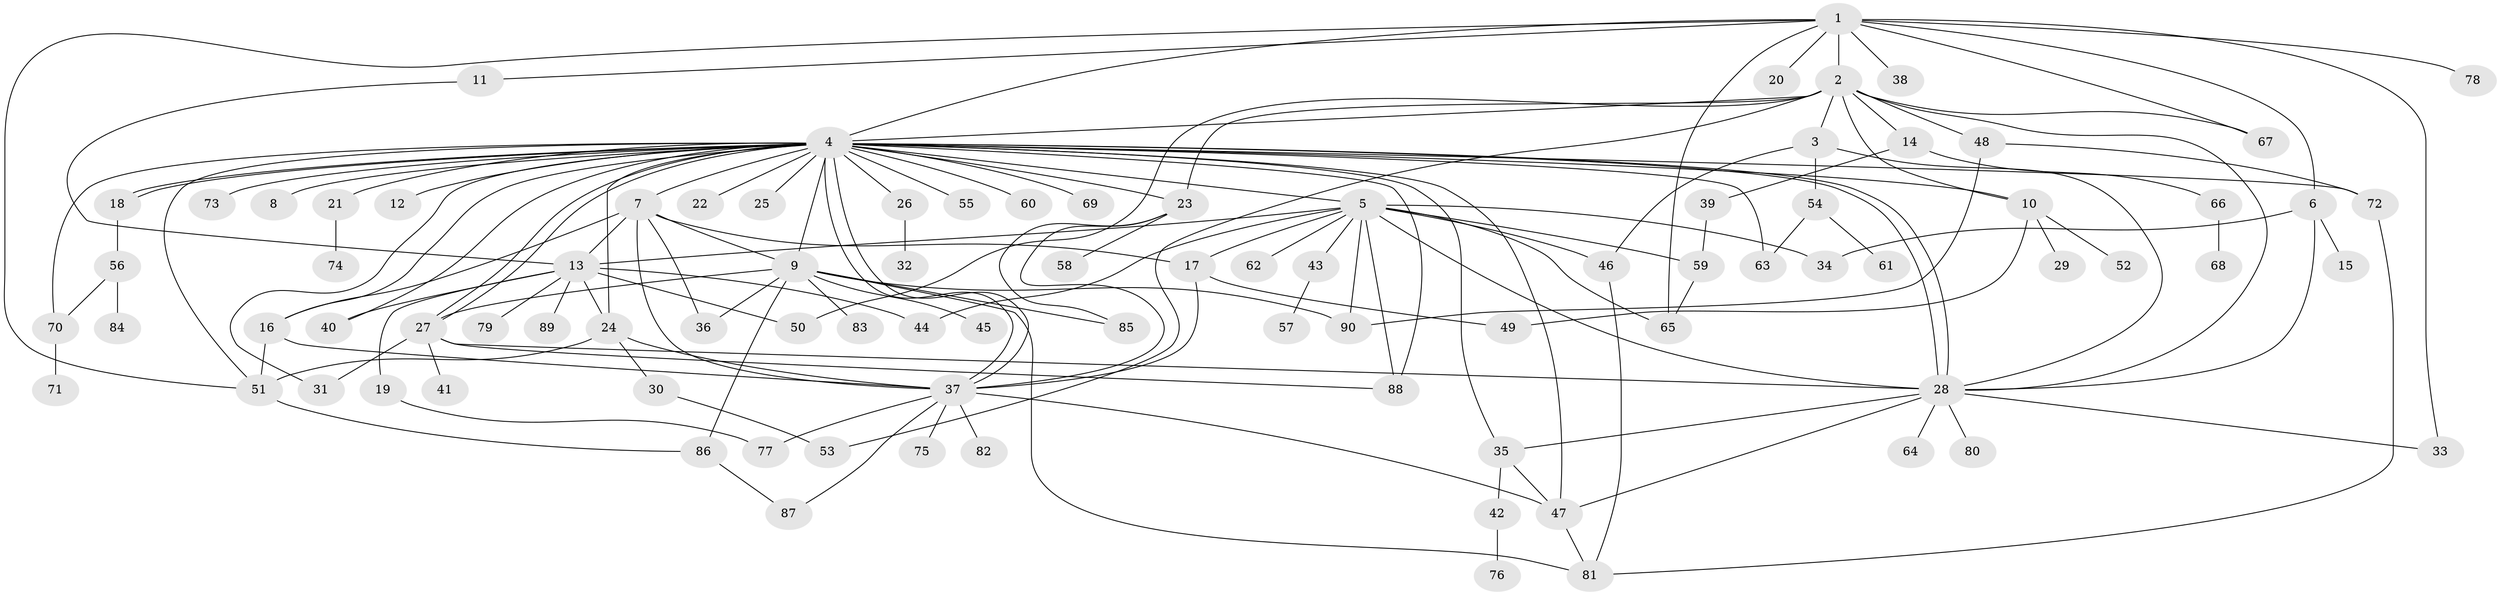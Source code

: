 // coarse degree distribution, {6: 0.01818181818181818, 4: 0.07272727272727272, 2: 0.16363636363636364, 11: 0.07272727272727272, 1: 0.41818181818181815, 10: 0.01818181818181818, 5: 0.07272727272727272, 3: 0.09090909090909091, 7: 0.01818181818181818, 25: 0.01818181818181818, 8: 0.03636363636363636}
// Generated by graph-tools (version 1.1) at 2025/36/03/04/25 23:36:40]
// undirected, 90 vertices, 148 edges
graph export_dot {
  node [color=gray90,style=filled];
  1;
  2;
  3;
  4;
  5;
  6;
  7;
  8;
  9;
  10;
  11;
  12;
  13;
  14;
  15;
  16;
  17;
  18;
  19;
  20;
  21;
  22;
  23;
  24;
  25;
  26;
  27;
  28;
  29;
  30;
  31;
  32;
  33;
  34;
  35;
  36;
  37;
  38;
  39;
  40;
  41;
  42;
  43;
  44;
  45;
  46;
  47;
  48;
  49;
  50;
  51;
  52;
  53;
  54;
  55;
  56;
  57;
  58;
  59;
  60;
  61;
  62;
  63;
  64;
  65;
  66;
  67;
  68;
  69;
  70;
  71;
  72;
  73;
  74;
  75;
  76;
  77;
  78;
  79;
  80;
  81;
  82;
  83;
  84;
  85;
  86;
  87;
  88;
  89;
  90;
  1 -- 2;
  1 -- 4;
  1 -- 6;
  1 -- 11;
  1 -- 20;
  1 -- 33;
  1 -- 38;
  1 -- 51;
  1 -- 65;
  1 -- 67;
  1 -- 78;
  2 -- 3;
  2 -- 4;
  2 -- 10;
  2 -- 14;
  2 -- 23;
  2 -- 28;
  2 -- 48;
  2 -- 50;
  2 -- 53;
  2 -- 67;
  3 -- 28;
  3 -- 46;
  3 -- 54;
  4 -- 5;
  4 -- 7;
  4 -- 8;
  4 -- 9;
  4 -- 10;
  4 -- 12;
  4 -- 16;
  4 -- 18;
  4 -- 18;
  4 -- 21;
  4 -- 22;
  4 -- 23;
  4 -- 24;
  4 -- 25;
  4 -- 26;
  4 -- 27;
  4 -- 27;
  4 -- 28;
  4 -- 28;
  4 -- 31;
  4 -- 35;
  4 -- 37;
  4 -- 37;
  4 -- 40;
  4 -- 47;
  4 -- 51;
  4 -- 55;
  4 -- 60;
  4 -- 63;
  4 -- 69;
  4 -- 70;
  4 -- 72;
  4 -- 73;
  4 -- 88;
  5 -- 13;
  5 -- 17;
  5 -- 28;
  5 -- 34;
  5 -- 43;
  5 -- 44;
  5 -- 46;
  5 -- 59;
  5 -- 62;
  5 -- 65;
  5 -- 88;
  5 -- 90;
  6 -- 15;
  6 -- 28;
  6 -- 34;
  7 -- 9;
  7 -- 13;
  7 -- 16;
  7 -- 17;
  7 -- 36;
  7 -- 37;
  9 -- 27;
  9 -- 36;
  9 -- 45;
  9 -- 81;
  9 -- 83;
  9 -- 85;
  9 -- 86;
  9 -- 90;
  10 -- 29;
  10 -- 49;
  10 -- 52;
  11 -- 13;
  13 -- 19;
  13 -- 24;
  13 -- 40;
  13 -- 44;
  13 -- 50;
  13 -- 79;
  13 -- 89;
  14 -- 39;
  14 -- 66;
  16 -- 37;
  16 -- 51;
  17 -- 37;
  17 -- 49;
  18 -- 56;
  19 -- 77;
  21 -- 74;
  23 -- 37;
  23 -- 58;
  23 -- 85;
  24 -- 30;
  24 -- 37;
  24 -- 51;
  26 -- 32;
  27 -- 28;
  27 -- 31;
  27 -- 41;
  27 -- 88;
  28 -- 33;
  28 -- 35;
  28 -- 47;
  28 -- 64;
  28 -- 80;
  30 -- 53;
  35 -- 42;
  35 -- 47;
  37 -- 47;
  37 -- 75;
  37 -- 77;
  37 -- 82;
  37 -- 87;
  39 -- 59;
  42 -- 76;
  43 -- 57;
  46 -- 81;
  47 -- 81;
  48 -- 72;
  48 -- 90;
  51 -- 86;
  54 -- 61;
  54 -- 63;
  56 -- 70;
  56 -- 84;
  59 -- 65;
  66 -- 68;
  70 -- 71;
  72 -- 81;
  86 -- 87;
}
